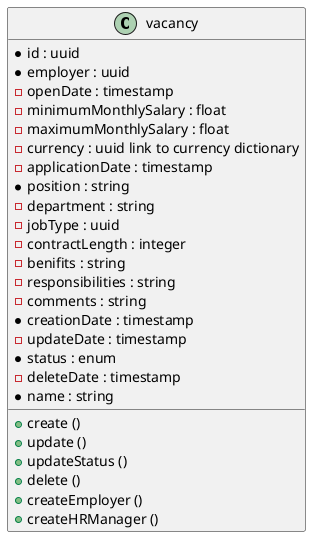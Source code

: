 @startuml "vacacy class diagram"

    class vacancy {
        * id : uuid
        * employer : uuid
        - openDate : timestamp
        - minimumMonthlySalary : float
        - maximumMonthlySalary : float
        - currency : uuid link to currency dictionary
        - applicationDate : timestamp
        * position : string
        - department : string
        - jobType : uuid
        - contractLength : integer
        - benifits : string
        - responsibilities : string
        - comments : string
        * creationDate : timestamp
        - updateDate : timestamp
        * status : enum
        - deleteDate : timestamp
        * name : string
        + create ()
        + update ()
        + updateStatus ()
        + delete ()
        + createEmployer ()
        + createHRManager ()
    }

@enduml